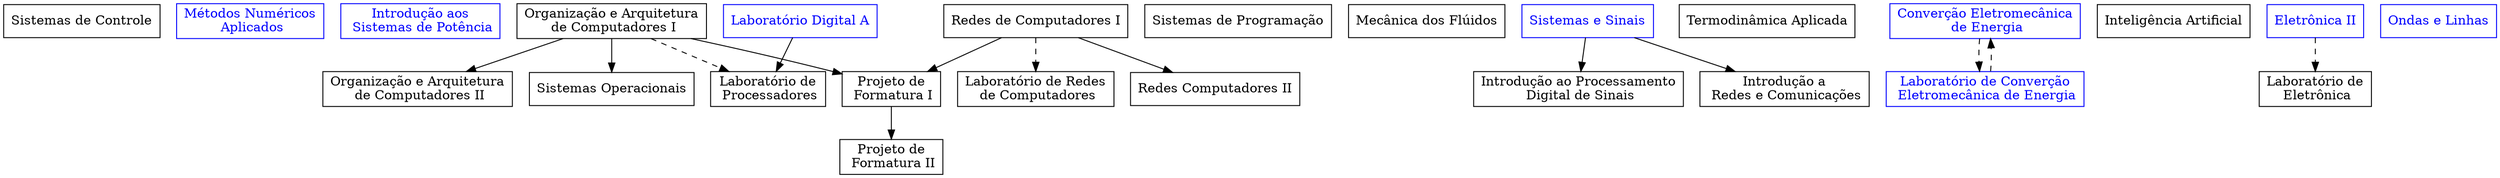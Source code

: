 digraph g {
  # defaults
  node [shape=box];


	# 2021/02
	PTC3313 [label="Sistemas de Controle"];

	
	MAP3121 [label="Métodos Numéricos\n Aplicados", color="blue", fontcolor="blue"];
	PEA3301 [label="Introdução aos\n Sistemas de Potência", color="blue", fontcolor="blue"];
  PCS3412 [label="Organização e Arquitetura\n de Computadores I"];
	PCS3216 [label="Sistemas de Programação"];
	PCS3335 [label="Laboratório Digital A", color="blue", fontcolor="blue"];
  PME3332 [label="Mecânica dos Flúidos"];
	PTC3307 [label="Sistemas e Sinais", color="blue", fontcolor="blue"];
  PME3344 [label="Termodinâmica Aplicada"];
	PEA3306 [label="Converção Eletromecânica\n de Energia", color="blue", fontcolor="blue"];
	PEA3311 [label="Laboratório de Converção\n Eletromecânica de Energia", color="blue", fontcolor="blue"];


  PCS3438 [label="Inteligência Artificial"];
	PSI3322 [label="Eletrônica II", color="blue", fontcolor="blue"];
	PSI3323 [label="Laboratório de\n Eletrônica"];
	PTC3314 [label="Ondas e Linhas", color="blue", fontcolor="blue"];
	PTC3361 [label="Introdução ao Processamento\n Digital de Sinais"];
	PTC3360 [label="Introdução a\n Redes e Comunicações"];
	PCS3422 [label="Organização e Arquitetura\n de Computadores II"];
	PCS3446 [label="Sistemas Operacionais"];
	

	PCS3432 [label="Laboratório de\n Processadores"];
	PCS3414 [label="Redes de Computadores I"];
	PCS3434 [label="Laboratório de Redes\n de Computadores"];
	PCS3550 [label="Projeto de\n Formatura I"];
	#M1 [label="Módulo I"];
	#M2 [label="Módulo II"];
	#M3 [label="Módulo III"];
	#PCS3567 [label="Estágio Supervisionado"];
	
	
	PCS3424 [label="Redes Computadores II"];
	PCS3560 [label="Projeto de\n Formatura II"];
	#M4 [label="Módulo IV"];
	#M5 [label="Módulo V"];
	#M6 [label="Módulo VI"];
	#PCS3577 [label="Estágio Supervisionado II"];
	
	
	
	PEA3311 -> PEA3306 [style="dashed"];
	PEA3306 -> PEA3311 [style="dashed"];
	
	PSI3322 -> PSI3323 [style="dashed"];
	PTC3307 -> PTC3361;
	PTC3307 -> PTC3360;
	PCS3412 -> PCS3422;
	PCS3412 -> PCS3446;
	
	PCS3335 -> PCS3432;
	PCS3412 -> PCS3432 [style="dashed"];
	PCS3414 -> PCS3434 [style="dashed"];
	{PCS3414, PCS3412} -> PCS3550;
	
	PCS3414 -> PCS3424;
	PCS3550 -> PCS3560;
}
